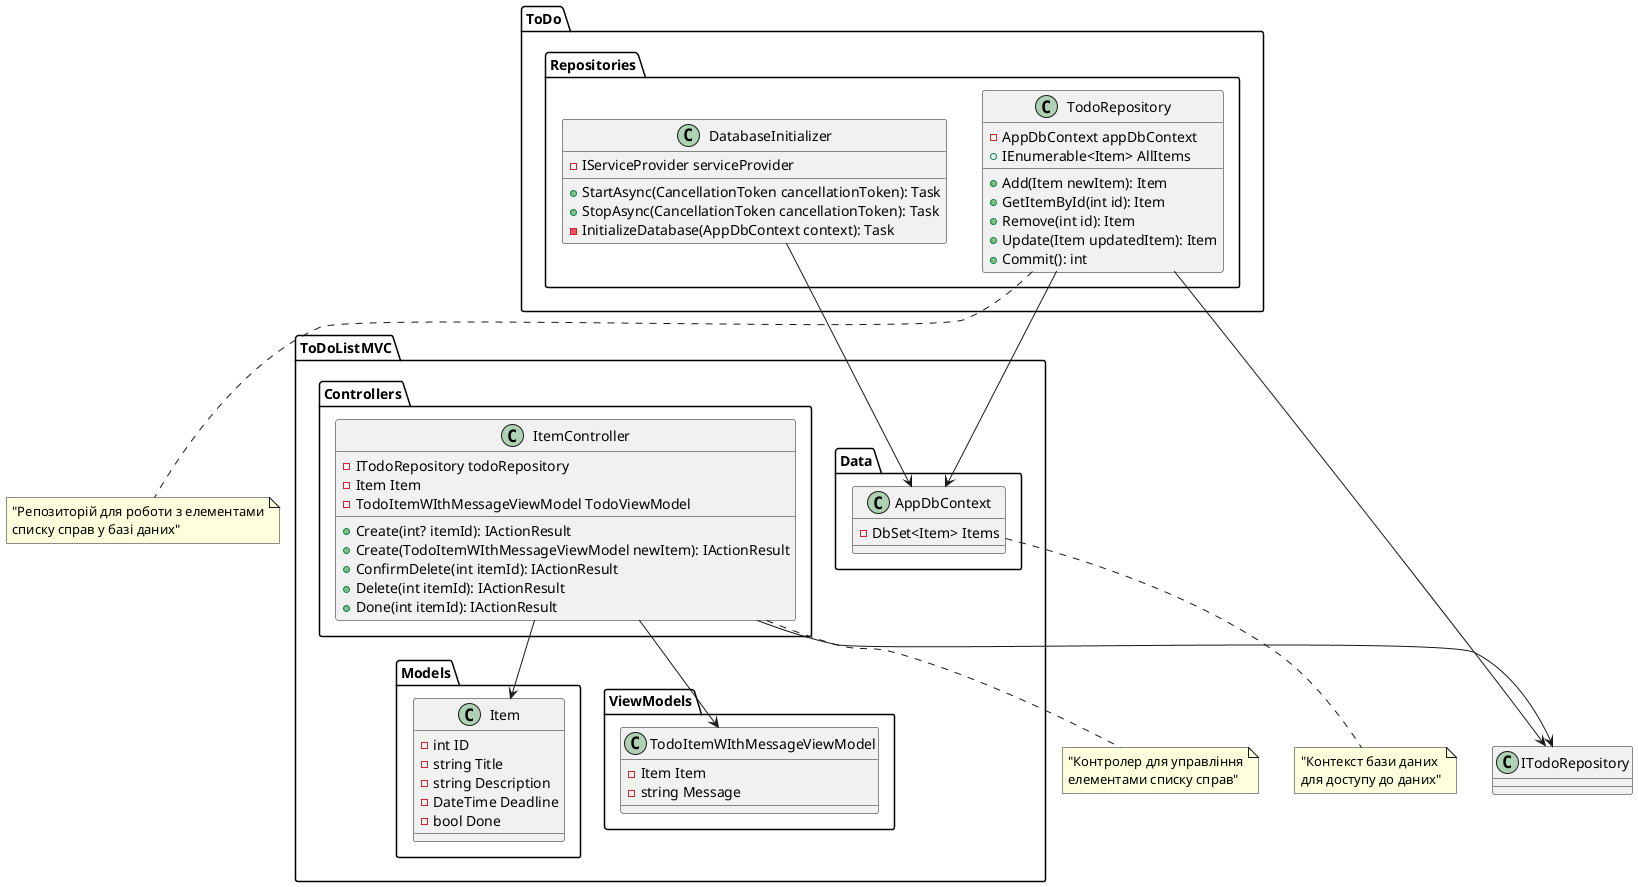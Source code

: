 @startuml ToDoListMVC_ClassDiagram

package "ToDoListMVC.Models" {
    class Item {
        - int ID
        - string Title
        - string Description
        - DateTime Deadline
        - bool Done
    }
}

package "ToDoListMVC.Controllers" {
    class ItemController {
        - ITodoRepository todoRepository
        - Item Item
        - TodoItemWIthMessageViewModel TodoViewModel
        + Create(int? itemId): IActionResult
        + Create(TodoItemWIthMessageViewModel newItem): IActionResult
        + ConfirmDelete(int itemId): IActionResult
        + Delete(int itemId): IActionResult
        + Done(int itemId): IActionResult
    }
}

package "ToDo.Repositories" {
    class TodoRepository {
        - AppDbContext appDbContext
        + IEnumerable<Item> AllItems
        + Add(Item newItem): Item
        + GetItemById(int id): Item
        + Remove(int id): Item
        + Update(Item updatedItem): Item
        + Commit(): int
    }

    class DatabaseInitializer {
        - IServiceProvider serviceProvider
        + StartAsync(CancellationToken cancellationToken): Task
        + StopAsync(CancellationToken cancellationToken): Task
        - InitializeDatabase(AppDbContext context): Task
    }
}

package "ToDoListMVC.ViewModels" {
    class TodoItemWIthMessageViewModel {
        - Item Item
        - string Message
    }
}

package "ToDoListMVC.Data" {
    class AppDbContext {
        - DbSet<Item> Items
    }
}

note bottom of ItemController: "Контролер для управління\nелементами списку справ"
note bottom of TodoRepository: "Репозиторій для роботи з елементами\nсписку справ у базі даних"
note bottom of AppDbContext: "Контекст бази даних\nдля доступу до даних"

ItemController --> Item
ItemController --> TodoItemWIthMessageViewModel
ItemController --> ITodoRepository
TodoRepository --> AppDbContext
TodoRepository --> ITodoRepository
DatabaseInitializer --> AppDbContext

@enduml
